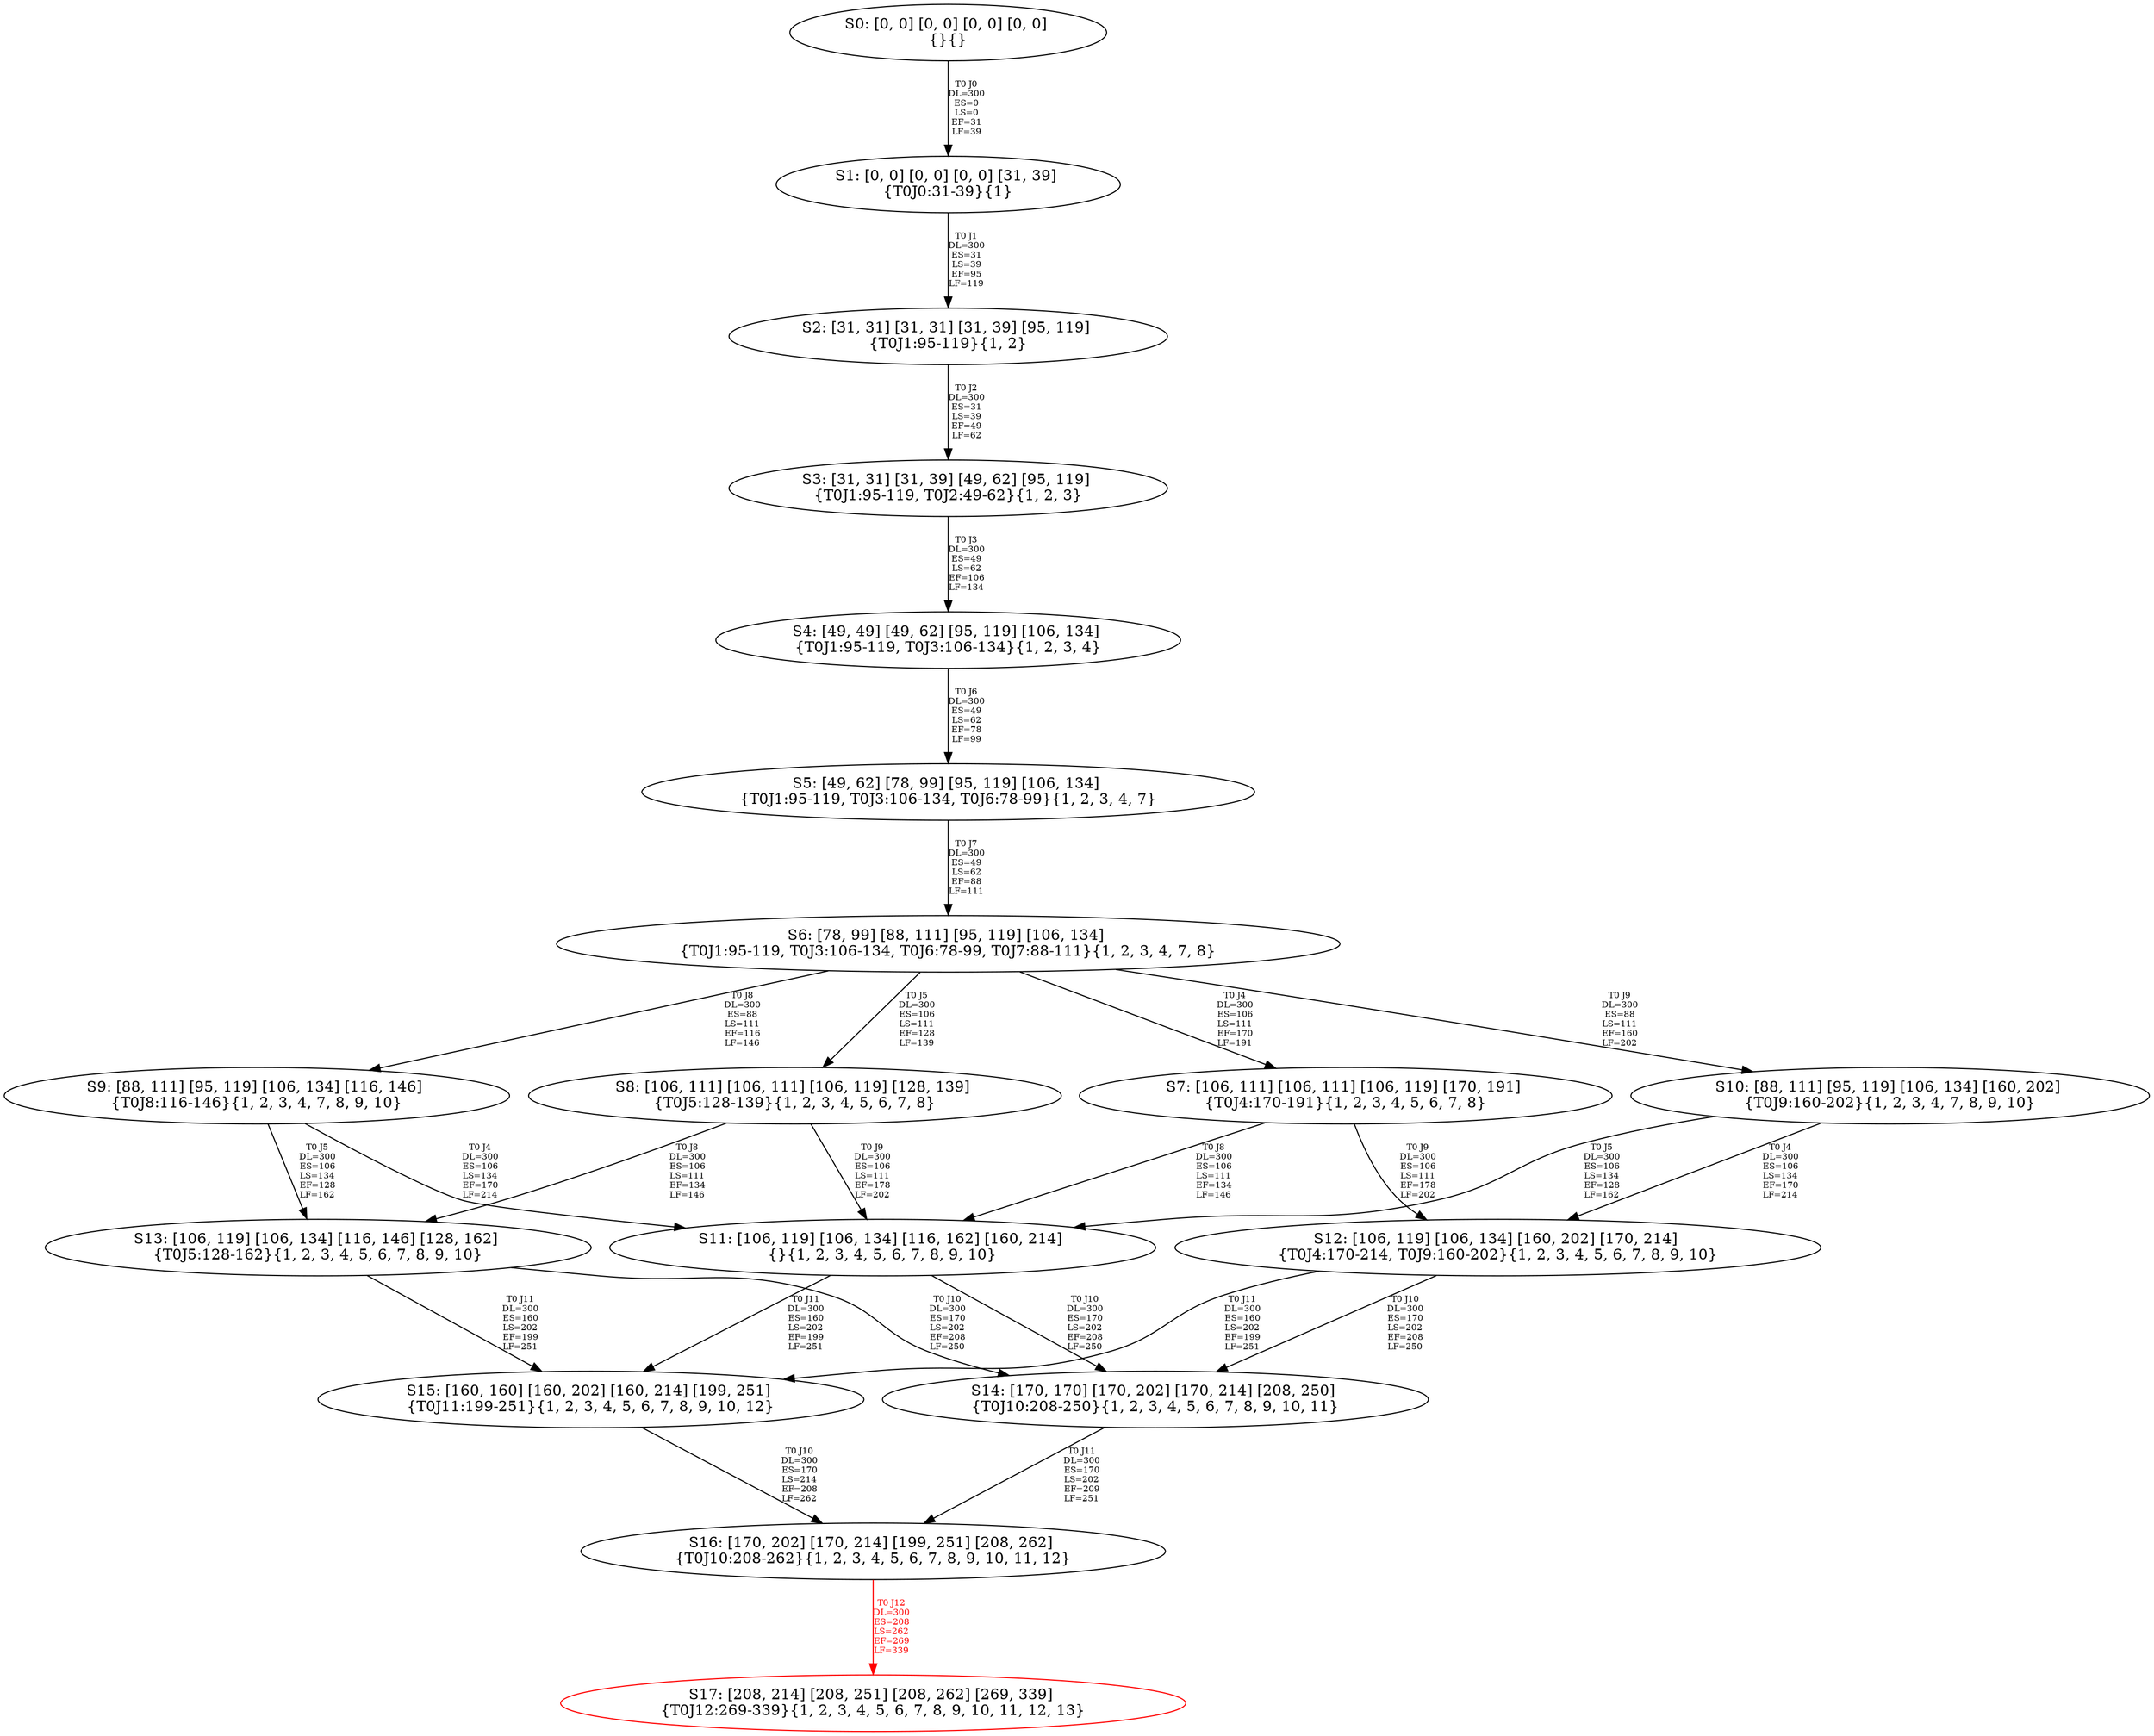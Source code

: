 digraph {
	S0[label="S0: [0, 0] [0, 0] [0, 0] [0, 0] \n{}{}"];
	S1[label="S1: [0, 0] [0, 0] [0, 0] [31, 39] \n{T0J0:31-39}{1}"];
	S2[label="S2: [31, 31] [31, 31] [31, 39] [95, 119] \n{T0J1:95-119}{1, 2}"];
	S3[label="S3: [31, 31] [31, 39] [49, 62] [95, 119] \n{T0J1:95-119, T0J2:49-62}{1, 2, 3}"];
	S4[label="S4: [49, 49] [49, 62] [95, 119] [106, 134] \n{T0J1:95-119, T0J3:106-134}{1, 2, 3, 4}"];
	S5[label="S5: [49, 62] [78, 99] [95, 119] [106, 134] \n{T0J1:95-119, T0J3:106-134, T0J6:78-99}{1, 2, 3, 4, 7}"];
	S6[label="S6: [78, 99] [88, 111] [95, 119] [106, 134] \n{T0J1:95-119, T0J3:106-134, T0J6:78-99, T0J7:88-111}{1, 2, 3, 4, 7, 8}"];
	S7[label="S7: [106, 111] [106, 111] [106, 119] [170, 191] \n{T0J4:170-191}{1, 2, 3, 4, 5, 6, 7, 8}"];
	S8[label="S8: [106, 111] [106, 111] [106, 119] [128, 139] \n{T0J5:128-139}{1, 2, 3, 4, 5, 6, 7, 8}"];
	S9[label="S9: [88, 111] [95, 119] [106, 134] [116, 146] \n{T0J8:116-146}{1, 2, 3, 4, 7, 8, 9, 10}"];
	S10[label="S10: [88, 111] [95, 119] [106, 134] [160, 202] \n{T0J9:160-202}{1, 2, 3, 4, 7, 8, 9, 10}"];
	S11[label="S11: [106, 119] [106, 134] [116, 162] [160, 214] \n{}{1, 2, 3, 4, 5, 6, 7, 8, 9, 10}"];
	S12[label="S12: [106, 119] [106, 134] [160, 202] [170, 214] \n{T0J4:170-214, T0J9:160-202}{1, 2, 3, 4, 5, 6, 7, 8, 9, 10}"];
	S13[label="S13: [106, 119] [106, 134] [116, 146] [128, 162] \n{T0J5:128-162}{1, 2, 3, 4, 5, 6, 7, 8, 9, 10}"];
	S14[label="S14: [170, 170] [170, 202] [170, 214] [208, 250] \n{T0J10:208-250}{1, 2, 3, 4, 5, 6, 7, 8, 9, 10, 11}"];
	S15[label="S15: [160, 160] [160, 202] [160, 214] [199, 251] \n{T0J11:199-251}{1, 2, 3, 4, 5, 6, 7, 8, 9, 10, 12}"];
	S16[label="S16: [170, 202] [170, 214] [199, 251] [208, 262] \n{T0J10:208-262}{1, 2, 3, 4, 5, 6, 7, 8, 9, 10, 11, 12}"];
	S17[label="S17: [208, 214] [208, 251] [208, 262] [269, 339] \n{T0J12:269-339}{1, 2, 3, 4, 5, 6, 7, 8, 9, 10, 11, 12, 13}"];
	S0 -> S1[label="T0 J0\nDL=300\nES=0\nLS=0\nEF=31\nLF=39",fontsize=8];
	S1 -> S2[label="T0 J1\nDL=300\nES=31\nLS=39\nEF=95\nLF=119",fontsize=8];
	S2 -> S3[label="T0 J2\nDL=300\nES=31\nLS=39\nEF=49\nLF=62",fontsize=8];
	S3 -> S4[label="T0 J3\nDL=300\nES=49\nLS=62\nEF=106\nLF=134",fontsize=8];
	S4 -> S5[label="T0 J6\nDL=300\nES=49\nLS=62\nEF=78\nLF=99",fontsize=8];
	S5 -> S6[label="T0 J7\nDL=300\nES=49\nLS=62\nEF=88\nLF=111",fontsize=8];
	S6 -> S7[label="T0 J4\nDL=300\nES=106\nLS=111\nEF=170\nLF=191",fontsize=8];
	S6 -> S8[label="T0 J5\nDL=300\nES=106\nLS=111\nEF=128\nLF=139",fontsize=8];
	S6 -> S9[label="T0 J8\nDL=300\nES=88\nLS=111\nEF=116\nLF=146",fontsize=8];
	S6 -> S10[label="T0 J9\nDL=300\nES=88\nLS=111\nEF=160\nLF=202",fontsize=8];
	S7 -> S11[label="T0 J8\nDL=300\nES=106\nLS=111\nEF=134\nLF=146",fontsize=8];
	S7 -> S12[label="T0 J9\nDL=300\nES=106\nLS=111\nEF=178\nLF=202",fontsize=8];
	S8 -> S13[label="T0 J8\nDL=300\nES=106\nLS=111\nEF=134\nLF=146",fontsize=8];
	S8 -> S11[label="T0 J9\nDL=300\nES=106\nLS=111\nEF=178\nLF=202",fontsize=8];
	S9 -> S11[label="T0 J4\nDL=300\nES=106\nLS=134\nEF=170\nLF=214",fontsize=8];
	S9 -> S13[label="T0 J5\nDL=300\nES=106\nLS=134\nEF=128\nLF=162",fontsize=8];
	S10 -> S12[label="T0 J4\nDL=300\nES=106\nLS=134\nEF=170\nLF=214",fontsize=8];
	S10 -> S11[label="T0 J5\nDL=300\nES=106\nLS=134\nEF=128\nLF=162",fontsize=8];
	S11 -> S14[label="T0 J10\nDL=300\nES=170\nLS=202\nEF=208\nLF=250",fontsize=8];
	S11 -> S15[label="T0 J11\nDL=300\nES=160\nLS=202\nEF=199\nLF=251",fontsize=8];
	S12 -> S14[label="T0 J10\nDL=300\nES=170\nLS=202\nEF=208\nLF=250",fontsize=8];
	S12 -> S15[label="T0 J11\nDL=300\nES=160\nLS=202\nEF=199\nLF=251",fontsize=8];
	S13 -> S14[label="T0 J10\nDL=300\nES=170\nLS=202\nEF=208\nLF=250",fontsize=8];
	S13 -> S15[label="T0 J11\nDL=300\nES=160\nLS=202\nEF=199\nLF=251",fontsize=8];
	S14 -> S16[label="T0 J11\nDL=300\nES=170\nLS=202\nEF=209\nLF=251",fontsize=8];
	S15 -> S16[label="T0 J10\nDL=300\nES=170\nLS=214\nEF=208\nLF=262",fontsize=8];
	S16 -> S17[label="T0 J12\nDL=300\nES=208\nLS=262\nEF=269\nLF=339",color=Red,fontcolor=Red,fontsize=8];
S17[color=Red];
}
